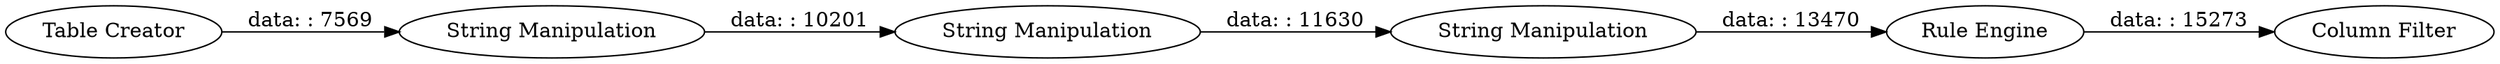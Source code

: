 digraph {
	"4850206611066581106_4" [label="String Manipulation"]
	"4850206611066581106_9" [label="String Manipulation"]
	"4850206611066581106_6" [label="Rule Engine"]
	"4850206611066581106_8" [label="String Manipulation"]
	"4850206611066581106_1" [label="Table Creator"]
	"4850206611066581106_10" [label="Column Filter"]
	"4850206611066581106_8" -> "4850206611066581106_9" [label="data: : 11630"]
	"4850206611066581106_1" -> "4850206611066581106_4" [label="data: : 7569"]
	"4850206611066581106_6" -> "4850206611066581106_10" [label="data: : 15273"]
	"4850206611066581106_4" -> "4850206611066581106_8" [label="data: : 10201"]
	"4850206611066581106_9" -> "4850206611066581106_6" [label="data: : 13470"]
	rankdir=LR
}
